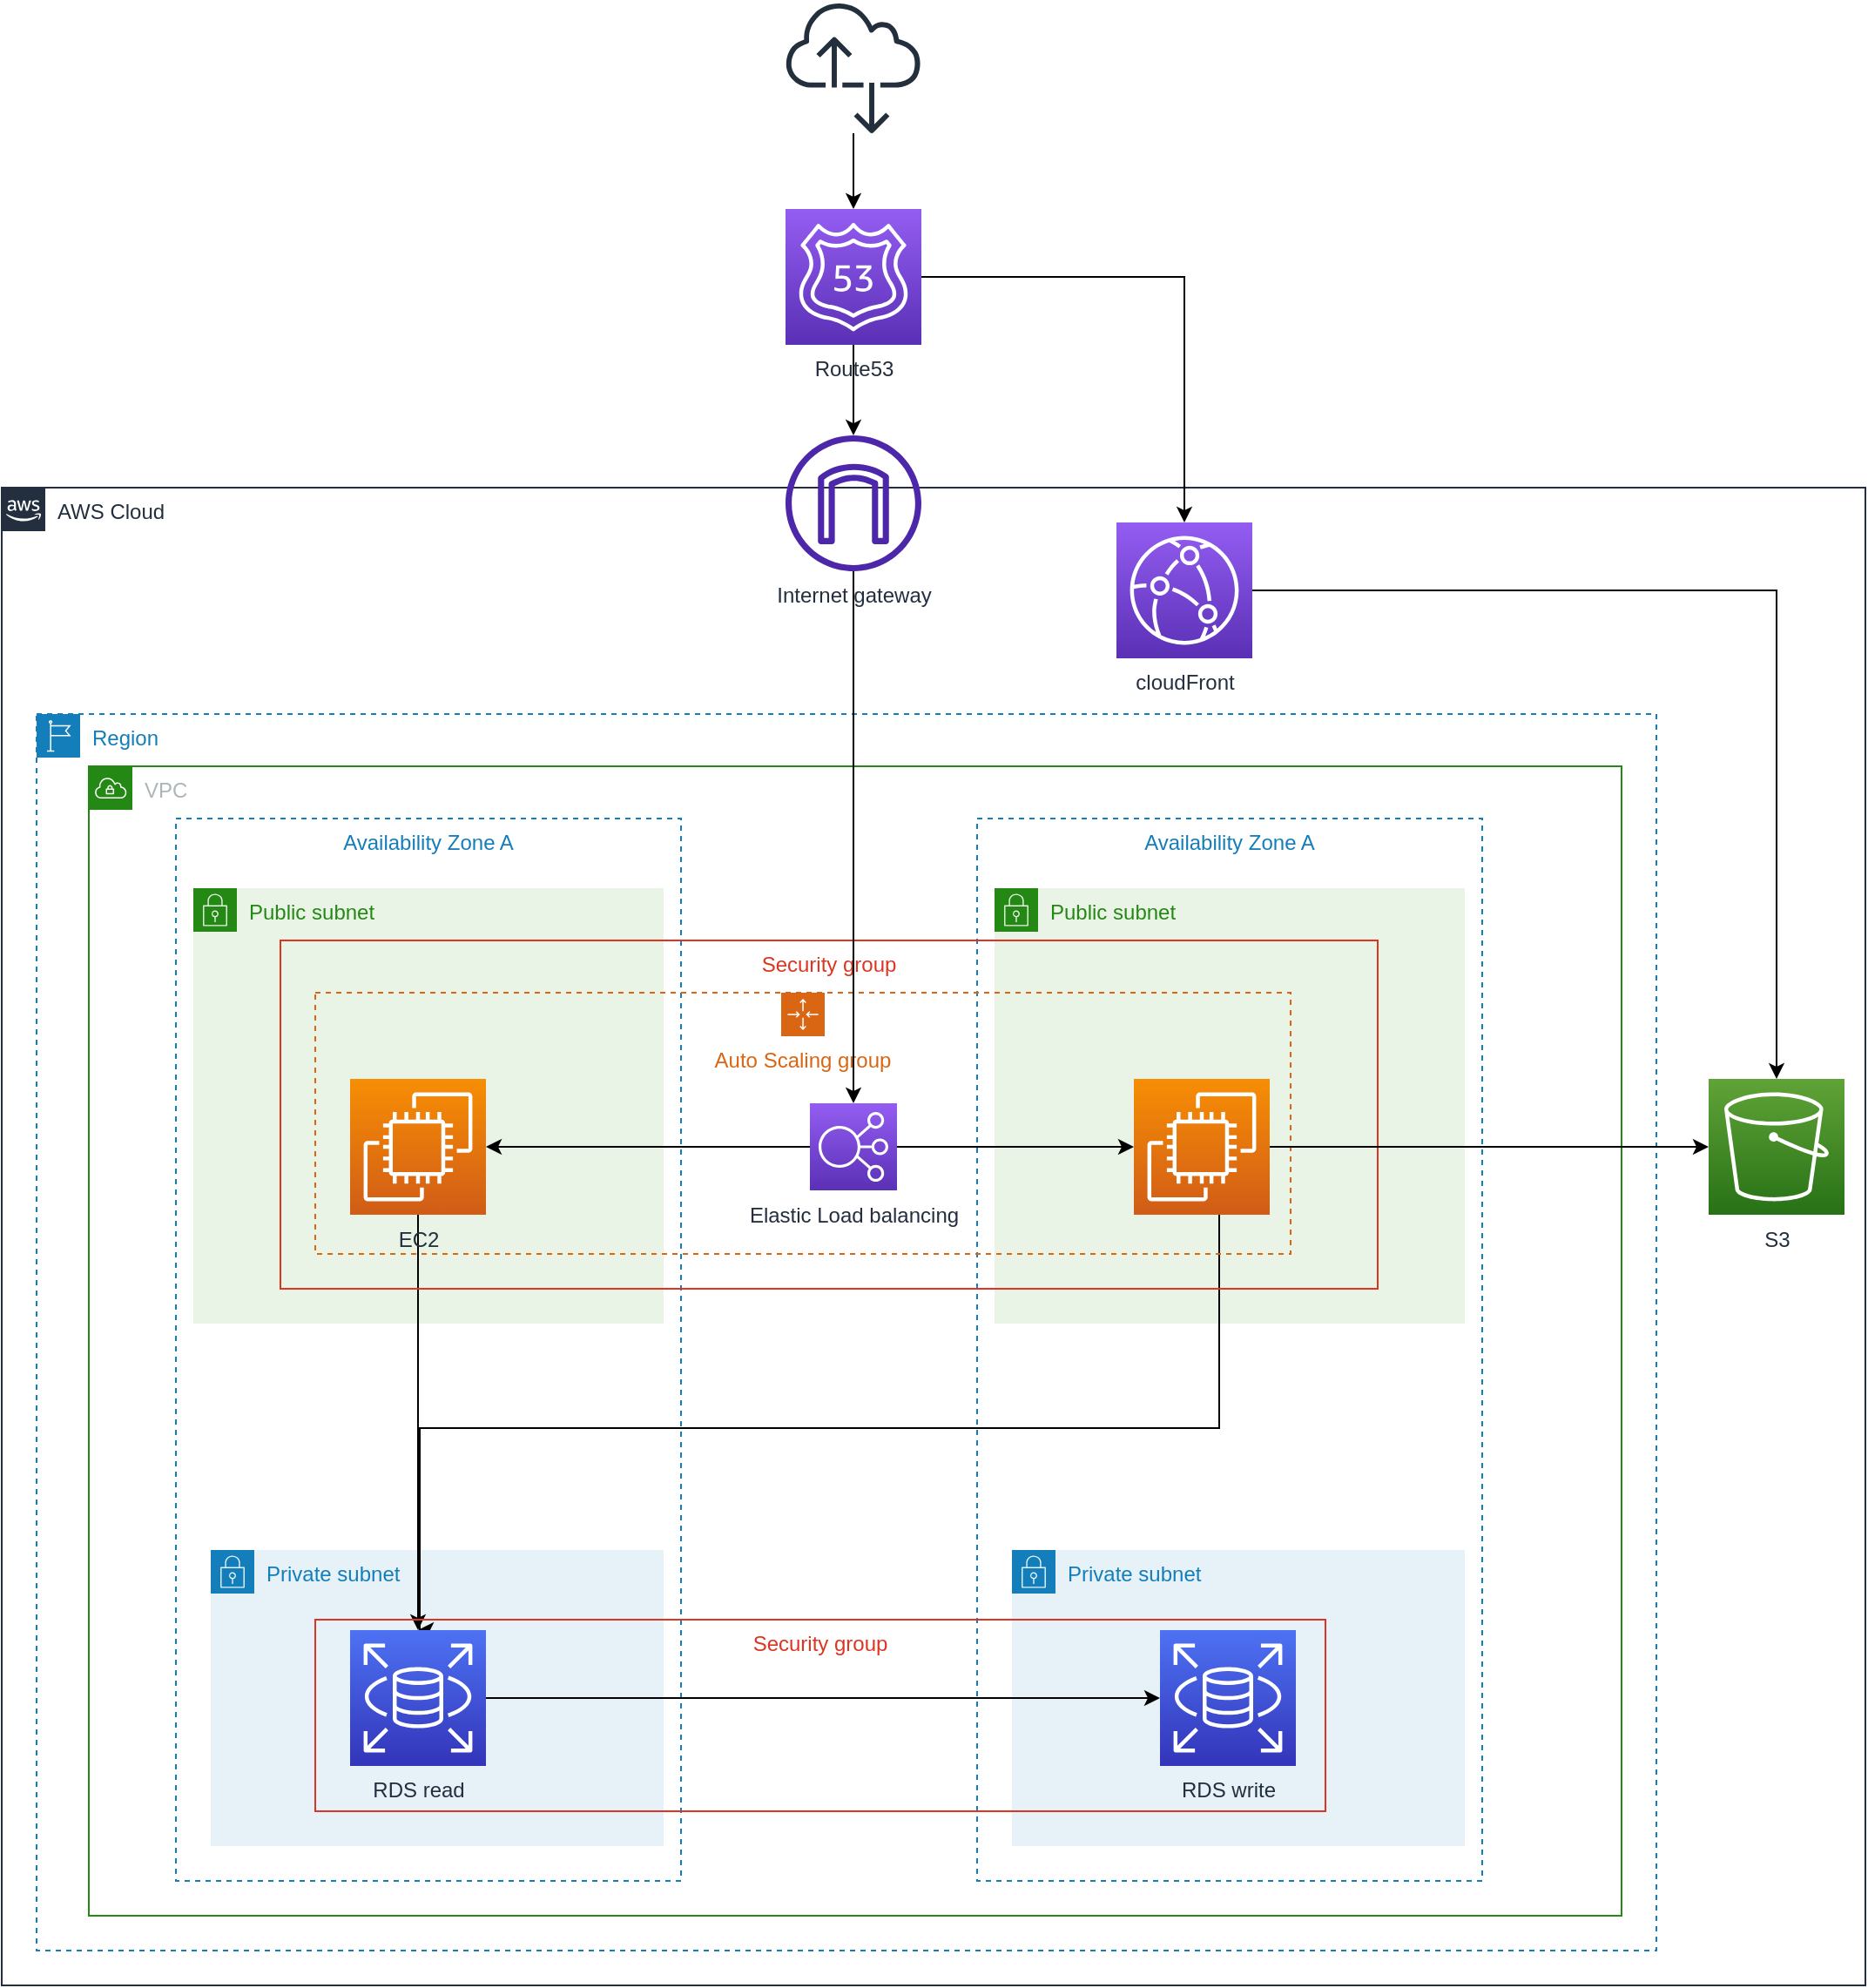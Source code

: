 <mxfile version="21.0.6" type="github" pages="3">
  <diagram id="44onkSL5FYg0nzkO9cVO" name="Page-1">
    <mxGraphModel dx="1114" dy="1754" grid="1" gridSize="10" guides="1" tooltips="1" connect="1" arrows="1" fold="1" page="1" pageScale="1" pageWidth="850" pageHeight="1100" math="0" shadow="0">
      <root>
        <mxCell id="0" />
        <mxCell id="1" parent="0" />
        <mxCell id="7fmFf8nUn-P5M9Ccj1X9-1" value="AWS Cloud" style="points=[[0,0],[0.25,0],[0.5,0],[0.75,0],[1,0],[1,0.25],[1,0.5],[1,0.75],[1,1],[0.75,1],[0.5,1],[0.25,1],[0,1],[0,0.75],[0,0.5],[0,0.25]];outlineConnect=0;gradientColor=none;html=1;whiteSpace=wrap;fontSize=12;fontStyle=0;container=1;pointerEvents=0;collapsible=0;recursiveResize=0;shape=mxgraph.aws4.group;grIcon=mxgraph.aws4.group_aws_cloud_alt;strokeColor=#232F3E;fillColor=none;verticalAlign=top;align=left;spacingLeft=30;fontColor=#232F3E;dashed=0;" parent="1" vertex="1">
          <mxGeometry x="40" y="-70" width="1070" height="860" as="geometry" />
        </mxCell>
        <mxCell id="7fmFf8nUn-P5M9Ccj1X9-4" value="Region" style="points=[[0,0],[0.25,0],[0.5,0],[0.75,0],[1,0],[1,0.25],[1,0.5],[1,0.75],[1,1],[0.75,1],[0.5,1],[0.25,1],[0,1],[0,0.75],[0,0.5],[0,0.25]];outlineConnect=0;gradientColor=none;html=1;whiteSpace=wrap;fontSize=12;fontStyle=0;container=1;pointerEvents=0;collapsible=0;recursiveResize=0;shape=mxgraph.aws4.group;grIcon=mxgraph.aws4.group_region;strokeColor=#147EBA;fillColor=none;verticalAlign=top;align=left;spacingLeft=30;fontColor=#147EBA;dashed=1;" parent="7fmFf8nUn-P5M9Ccj1X9-1" vertex="1">
          <mxGeometry x="20" y="130" width="930" height="710" as="geometry" />
        </mxCell>
        <mxCell id="7fmFf8nUn-P5M9Ccj1X9-7" value="VPC" style="points=[[0,0],[0.25,0],[0.5,0],[0.75,0],[1,0],[1,0.25],[1,0.5],[1,0.75],[1,1],[0.75,1],[0.5,1],[0.25,1],[0,1],[0,0.75],[0,0.5],[0,0.25]];outlineConnect=0;gradientColor=none;html=1;whiteSpace=wrap;fontSize=12;fontStyle=0;container=1;pointerEvents=0;collapsible=0;recursiveResize=0;shape=mxgraph.aws4.group;grIcon=mxgraph.aws4.group_vpc;strokeColor=#248814;fillColor=none;verticalAlign=top;align=left;spacingLeft=30;fontColor=#AAB7B8;dashed=0;" parent="7fmFf8nUn-P5M9Ccj1X9-4" vertex="1">
          <mxGeometry x="30" y="30" width="880" height="660" as="geometry" />
        </mxCell>
        <mxCell id="7fmFf8nUn-P5M9Ccj1X9-10" value="Availability Zone A" style="fillColor=none;strokeColor=#147EBA;dashed=1;verticalAlign=top;fontStyle=0;fontColor=#147EBA;" parent="7fmFf8nUn-P5M9Ccj1X9-7" vertex="1">
          <mxGeometry x="50" y="30" width="290" height="610" as="geometry" />
        </mxCell>
        <mxCell id="7fmFf8nUn-P5M9Ccj1X9-23" value="Public subnet" style="points=[[0,0],[0.25,0],[0.5,0],[0.75,0],[1,0],[1,0.25],[1,0.5],[1,0.75],[1,1],[0.75,1],[0.5,1],[0.25,1],[0,1],[0,0.75],[0,0.5],[0,0.25]];outlineConnect=0;gradientColor=none;html=1;whiteSpace=wrap;fontSize=12;fontStyle=0;container=1;pointerEvents=0;collapsible=0;recursiveResize=0;shape=mxgraph.aws4.group;grIcon=mxgraph.aws4.group_security_group;grStroke=0;strokeColor=#248814;fillColor=#E9F3E6;verticalAlign=top;align=left;spacingLeft=30;fontColor=#248814;dashed=0;" parent="7fmFf8nUn-P5M9Ccj1X9-7" vertex="1">
          <mxGeometry x="60" y="70" width="270" height="250" as="geometry" />
        </mxCell>
        <mxCell id="7fmFf8nUn-P5M9Ccj1X9-26" value="Private subnet" style="points=[[0,0],[0.25,0],[0.5,0],[0.75,0],[1,0],[1,0.25],[1,0.5],[1,0.75],[1,1],[0.75,1],[0.5,1],[0.25,1],[0,1],[0,0.75],[0,0.5],[0,0.25]];outlineConnect=0;gradientColor=none;html=1;whiteSpace=wrap;fontSize=12;fontStyle=0;container=1;pointerEvents=0;collapsible=0;recursiveResize=0;shape=mxgraph.aws4.group;grIcon=mxgraph.aws4.group_security_group;grStroke=0;strokeColor=#147EBA;fillColor=#E6F2F8;verticalAlign=top;align=left;spacingLeft=30;fontColor=#147EBA;dashed=0;" parent="7fmFf8nUn-P5M9Ccj1X9-7" vertex="1">
          <mxGeometry x="70" y="450" width="260" height="170" as="geometry" />
        </mxCell>
        <mxCell id="7fmFf8nUn-P5M9Ccj1X9-31" value="Availability Zone A" style="fillColor=none;strokeColor=#147EBA;dashed=1;verticalAlign=top;fontStyle=0;fontColor=#147EBA;" parent="7fmFf8nUn-P5M9Ccj1X9-7" vertex="1">
          <mxGeometry x="510" y="30" width="290" height="610" as="geometry" />
        </mxCell>
        <mxCell id="7fmFf8nUn-P5M9Ccj1X9-32" value="Public subnet" style="points=[[0,0],[0.25,0],[0.5,0],[0.75,0],[1,0],[1,0.25],[1,0.5],[1,0.75],[1,1],[0.75,1],[0.5,1],[0.25,1],[0,1],[0,0.75],[0,0.5],[0,0.25]];outlineConnect=0;gradientColor=none;html=1;whiteSpace=wrap;fontSize=12;fontStyle=0;container=1;pointerEvents=0;collapsible=0;recursiveResize=0;shape=mxgraph.aws4.group;grIcon=mxgraph.aws4.group_security_group;grStroke=0;strokeColor=#248814;fillColor=#E9F3E6;verticalAlign=top;align=left;spacingLeft=30;fontColor=#248814;dashed=0;" parent="7fmFf8nUn-P5M9Ccj1X9-7" vertex="1">
          <mxGeometry x="520" y="70" width="270" height="250" as="geometry" />
        </mxCell>
        <mxCell id="7fmFf8nUn-P5M9Ccj1X9-34" value="Private subnet" style="points=[[0,0],[0.25,0],[0.5,0],[0.75,0],[1,0],[1,0.25],[1,0.5],[1,0.75],[1,1],[0.75,1],[0.5,1],[0.25,1],[0,1],[0,0.75],[0,0.5],[0,0.25]];outlineConnect=0;gradientColor=none;html=1;whiteSpace=wrap;fontSize=12;fontStyle=0;container=1;pointerEvents=0;collapsible=0;recursiveResize=0;shape=mxgraph.aws4.group;grIcon=mxgraph.aws4.group_security_group;grStroke=0;strokeColor=#147EBA;fillColor=#E6F2F8;verticalAlign=top;align=left;spacingLeft=30;fontColor=#147EBA;dashed=0;" parent="7fmFf8nUn-P5M9Ccj1X9-7" vertex="1">
          <mxGeometry x="530" y="450" width="260" height="170" as="geometry" />
        </mxCell>
        <mxCell id="7fmFf8nUn-P5M9Ccj1X9-37" value="RDS write" style="sketch=0;points=[[0,0,0],[0.25,0,0],[0.5,0,0],[0.75,0,0],[1,0,0],[0,1,0],[0.25,1,0],[0.5,1,0],[0.75,1,0],[1,1,0],[0,0.25,0],[0,0.5,0],[0,0.75,0],[1,0.25,0],[1,0.5,0],[1,0.75,0]];outlineConnect=0;fontColor=#232F3E;gradientColor=#4D72F3;gradientDirection=north;fillColor=#3334B9;strokeColor=#ffffff;dashed=0;verticalLabelPosition=bottom;verticalAlign=top;align=center;html=1;fontSize=12;fontStyle=0;aspect=fixed;shape=mxgraph.aws4.resourceIcon;resIcon=mxgraph.aws4.rds;" parent="7fmFf8nUn-P5M9Ccj1X9-34" vertex="1">
          <mxGeometry x="85" y="46" width="78" height="78" as="geometry" />
        </mxCell>
        <mxCell id="7fmFf8nUn-P5M9Ccj1X9-44" style="edgeStyle=orthogonalEdgeStyle;rounded=0;orthogonalLoop=1;jettySize=auto;html=1;entryX=0.5;entryY=0;entryDx=0;entryDy=0;entryPerimeter=0;" parent="7fmFf8nUn-P5M9Ccj1X9-7" source="7fmFf8nUn-P5M9Ccj1X9-25" target="7fmFf8nUn-P5M9Ccj1X9-36" edge="1">
          <mxGeometry relative="1" as="geometry" />
        </mxCell>
        <mxCell id="7fmFf8nUn-P5M9Ccj1X9-46" style="edgeStyle=orthogonalEdgeStyle;rounded=0;orthogonalLoop=1;jettySize=auto;html=1;entryX=0;entryY=0.5;entryDx=0;entryDy=0;entryPerimeter=0;" parent="7fmFf8nUn-P5M9Ccj1X9-7" source="7fmFf8nUn-P5M9Ccj1X9-36" target="7fmFf8nUn-P5M9Ccj1X9-37" edge="1">
          <mxGeometry relative="1" as="geometry" />
        </mxCell>
        <mxCell id="7fmFf8nUn-P5M9Ccj1X9-49" style="edgeStyle=orthogonalEdgeStyle;rounded=0;orthogonalLoop=1;jettySize=auto;html=1;entryX=0.5;entryY=0;entryDx=0;entryDy=0;entryPerimeter=0;" parent="7fmFf8nUn-P5M9Ccj1X9-7" source="7fmFf8nUn-P5M9Ccj1X9-33" target="7fmFf8nUn-P5M9Ccj1X9-36" edge="1">
          <mxGeometry relative="1" as="geometry">
            <Array as="points">
              <mxPoint x="649" y="380" />
              <mxPoint x="190" y="380" />
              <mxPoint x="190" y="496" />
            </Array>
          </mxGeometry>
        </mxCell>
        <mxCell id="7fmFf8nUn-P5M9Ccj1X9-42" value="Auto Scaling group" style="points=[[0,0],[0.25,0],[0.5,0],[0.75,0],[1,0],[1,0.25],[1,0.5],[1,0.75],[1,1],[0.75,1],[0.5,1],[0.25,1],[0,1],[0,0.75],[0,0.5],[0,0.25]];outlineConnect=0;gradientColor=none;html=1;whiteSpace=wrap;fontSize=12;fontStyle=0;container=1;pointerEvents=0;collapsible=0;recursiveResize=0;shape=mxgraph.aws4.groupCenter;grIcon=mxgraph.aws4.group_auto_scaling_group;grStroke=1;strokeColor=#D86613;fillColor=none;verticalAlign=top;align=center;fontColor=#D86613;dashed=1;spacingTop=25;" parent="7fmFf8nUn-P5M9Ccj1X9-7" vertex="1">
          <mxGeometry x="130" y="130" width="560" height="150" as="geometry" />
        </mxCell>
        <mxCell id="7fmFf8nUn-P5M9Ccj1X9-54" value="Elastic Load balancing" style="sketch=0;points=[[0,0,0],[0.25,0,0],[0.5,0,0],[0.75,0,0],[1,0,0],[0,1,0],[0.25,1,0],[0.5,1,0],[0.75,1,0],[1,1,0],[0,0.25,0],[0,0.5,0],[0,0.75,0],[1,0.25,0],[1,0.5,0],[1,0.75,0]];outlineConnect=0;fontColor=#232F3E;gradientColor=#945DF2;gradientDirection=north;fillColor=#5A30B5;strokeColor=#ffffff;dashed=0;verticalLabelPosition=bottom;verticalAlign=top;align=center;html=1;fontSize=12;fontStyle=0;aspect=fixed;shape=mxgraph.aws4.resourceIcon;resIcon=mxgraph.aws4.elastic_load_balancing;" parent="7fmFf8nUn-P5M9Ccj1X9-42" vertex="1">
          <mxGeometry x="284" y="63.5" width="50" height="50" as="geometry" />
        </mxCell>
        <mxCell id="7fmFf8nUn-P5M9Ccj1X9-25" value="EC2" style="sketch=0;points=[[0,0,0],[0.25,0,0],[0.5,0,0],[0.75,0,0],[1,0,0],[0,1,0],[0.25,1,0],[0.5,1,0],[0.75,1,0],[1,1,0],[0,0.25,0],[0,0.5,0],[0,0.75,0],[1,0.25,0],[1,0.5,0],[1,0.75,0]];outlineConnect=0;fontColor=#232F3E;gradientColor=#F78E04;gradientDirection=north;fillColor=#D05C17;strokeColor=#ffffff;dashed=0;verticalLabelPosition=bottom;verticalAlign=top;align=center;html=1;fontSize=12;fontStyle=0;aspect=fixed;shape=mxgraph.aws4.resourceIcon;resIcon=mxgraph.aws4.ec2;" parent="7fmFf8nUn-P5M9Ccj1X9-42" vertex="1">
          <mxGeometry x="20" y="49.5" width="78" height="78" as="geometry" />
        </mxCell>
        <mxCell id="1zciZyRI1FGPK95_tYkb-5" style="edgeStyle=orthogonalEdgeStyle;rounded=0;orthogonalLoop=1;jettySize=auto;html=1;" parent="7fmFf8nUn-P5M9Ccj1X9-42" source="7fmFf8nUn-P5M9Ccj1X9-54" target="7fmFf8nUn-P5M9Ccj1X9-25" edge="1">
          <mxGeometry relative="1" as="geometry" />
        </mxCell>
        <mxCell id="7fmFf8nUn-P5M9Ccj1X9-33" value="" style="sketch=0;points=[[0,0,0],[0.25,0,0],[0.5,0,0],[0.75,0,0],[1,0,0],[0,1,0],[0.25,1,0],[0.5,1,0],[0.75,1,0],[1,1,0],[0,0.25,0],[0,0.5,0],[0,0.75,0],[1,0.25,0],[1,0.5,0],[1,0.75,0]];outlineConnect=0;fontColor=#232F3E;gradientColor=#F78E04;gradientDirection=north;fillColor=#D05C17;strokeColor=#ffffff;dashed=0;verticalLabelPosition=bottom;verticalAlign=top;align=center;html=1;fontSize=12;fontStyle=0;aspect=fixed;shape=mxgraph.aws4.resourceIcon;resIcon=mxgraph.aws4.ec2;" parent="7fmFf8nUn-P5M9Ccj1X9-42" vertex="1">
          <mxGeometry x="470" y="49.5" width="78" height="78" as="geometry" />
        </mxCell>
        <mxCell id="1zciZyRI1FGPK95_tYkb-6" value="" style="edgeStyle=orthogonalEdgeStyle;rounded=0;orthogonalLoop=1;jettySize=auto;html=1;entryX=0;entryY=0.5;entryDx=0;entryDy=0;entryPerimeter=0;" parent="7fmFf8nUn-P5M9Ccj1X9-42" source="7fmFf8nUn-P5M9Ccj1X9-54" target="7fmFf8nUn-P5M9Ccj1X9-33" edge="1">
          <mxGeometry relative="1" as="geometry" />
        </mxCell>
        <mxCell id="7fmFf8nUn-P5M9Ccj1X9-36" value="RDS read" style="sketch=0;points=[[0,0,0],[0.25,0,0],[0.5,0,0],[0.75,0,0],[1,0,0],[0,1,0],[0.25,1,0],[0.5,1,0],[0.75,1,0],[1,1,0],[0,0.25,0],[0,0.5,0],[0,0.75,0],[1,0.25,0],[1,0.5,0],[1,0.75,0]];outlineConnect=0;fontColor=#232F3E;gradientColor=#4D72F3;gradientDirection=north;fillColor=#3334B9;strokeColor=#ffffff;dashed=0;verticalLabelPosition=bottom;verticalAlign=top;align=center;html=1;fontSize=12;fontStyle=0;aspect=fixed;shape=mxgraph.aws4.resourceIcon;resIcon=mxgraph.aws4.rds;" parent="7fmFf8nUn-P5M9Ccj1X9-7" vertex="1">
          <mxGeometry x="150" y="496" width="78" height="78" as="geometry" />
        </mxCell>
        <mxCell id="7fmFf8nUn-P5M9Ccj1X9-50" value="Security group" style="fillColor=none;strokeColor=#DD3522;verticalAlign=top;fontStyle=0;fontColor=#DD3522;" parent="7fmFf8nUn-P5M9Ccj1X9-7" vertex="1">
          <mxGeometry x="130" y="490" width="580" height="110" as="geometry" />
        </mxCell>
        <mxCell id="7fmFf8nUn-P5M9Ccj1X9-43" value="Security group" style="fillColor=none;strokeColor=#DD3522;verticalAlign=top;fontStyle=0;fontColor=#DD3522;" parent="7fmFf8nUn-P5M9Ccj1X9-7" vertex="1">
          <mxGeometry x="110" y="100" width="630" height="200" as="geometry" />
        </mxCell>
        <mxCell id="7fmFf8nUn-P5M9Ccj1X9-15" value="S3" style="sketch=0;points=[[0,0,0],[0.25,0,0],[0.5,0,0],[0.75,0,0],[1,0,0],[0,1,0],[0.25,1,0],[0.5,1,0],[0.75,1,0],[1,1,0],[0,0.25,0],[0,0.5,0],[0,0.75,0],[1,0.25,0],[1,0.5,0],[1,0.75,0]];outlineConnect=0;fontColor=#232F3E;gradientColor=#60A337;gradientDirection=north;fillColor=#277116;strokeColor=#ffffff;dashed=0;verticalLabelPosition=bottom;verticalAlign=top;align=center;html=1;fontSize=12;fontStyle=0;aspect=fixed;shape=mxgraph.aws4.resourceIcon;resIcon=mxgraph.aws4.s3;" parent="7fmFf8nUn-P5M9Ccj1X9-1" vertex="1">
          <mxGeometry x="980" y="339.5" width="78" height="78" as="geometry" />
        </mxCell>
        <mxCell id="1zciZyRI1FGPK95_tYkb-15" style="edgeStyle=orthogonalEdgeStyle;rounded=0;orthogonalLoop=1;jettySize=auto;html=1;exitX=1;exitY=0.5;exitDx=0;exitDy=0;exitPerimeter=0;entryX=0.5;entryY=0;entryDx=0;entryDy=0;entryPerimeter=0;" parent="7fmFf8nUn-P5M9Ccj1X9-1" source="7fmFf8nUn-P5M9Ccj1X9-52" target="7fmFf8nUn-P5M9Ccj1X9-15" edge="1">
          <mxGeometry relative="1" as="geometry">
            <Array as="points">
              <mxPoint x="1019" y="59" />
            </Array>
          </mxGeometry>
        </mxCell>
        <mxCell id="7fmFf8nUn-P5M9Ccj1X9-52" value="cloudFront" style="sketch=0;points=[[0,0,0],[0.25,0,0],[0.5,0,0],[0.75,0,0],[1,0,0],[0,1,0],[0.25,1,0],[0.5,1,0],[0.75,1,0],[1,1,0],[0,0.25,0],[0,0.5,0],[0,0.75,0],[1,0.25,0],[1,0.5,0],[1,0.75,0]];outlineConnect=0;fontColor=#232F3E;gradientColor=#945DF2;gradientDirection=north;fillColor=#5A30B5;strokeColor=#ffffff;dashed=0;verticalLabelPosition=bottom;verticalAlign=top;align=center;html=1;fontSize=12;fontStyle=0;aspect=fixed;shape=mxgraph.aws4.resourceIcon;resIcon=mxgraph.aws4.cloudfront;" parent="7fmFf8nUn-P5M9Ccj1X9-1" vertex="1">
          <mxGeometry x="640" y="20" width="78" height="78" as="geometry" />
        </mxCell>
        <mxCell id="1zciZyRI1FGPK95_tYkb-12" style="edgeStyle=orthogonalEdgeStyle;rounded=0;orthogonalLoop=1;jettySize=auto;html=1;entryX=0;entryY=0.5;entryDx=0;entryDy=0;entryPerimeter=0;" parent="7fmFf8nUn-P5M9Ccj1X9-1" source="7fmFf8nUn-P5M9Ccj1X9-33" target="7fmFf8nUn-P5M9Ccj1X9-15" edge="1">
          <mxGeometry relative="1" as="geometry">
            <mxPoint x="770" y="378.5" as="targetPoint" />
          </mxGeometry>
        </mxCell>
        <mxCell id="1zciZyRI1FGPK95_tYkb-13" value="Internet gateway" style="sketch=0;outlineConnect=0;fontColor=#232F3E;gradientColor=none;fillColor=#4D27AA;strokeColor=none;dashed=0;verticalLabelPosition=bottom;verticalAlign=top;align=center;html=1;fontSize=12;fontStyle=0;aspect=fixed;pointerEvents=1;shape=mxgraph.aws4.internet_gateway;" parent="7fmFf8nUn-P5M9Ccj1X9-1" vertex="1">
          <mxGeometry x="450" y="-30" width="78" height="78" as="geometry" />
        </mxCell>
        <mxCell id="1zciZyRI1FGPK95_tYkb-14" style="edgeStyle=orthogonalEdgeStyle;rounded=0;orthogonalLoop=1;jettySize=auto;html=1;entryX=0.5;entryY=0;entryDx=0;entryDy=0;entryPerimeter=0;" parent="7fmFf8nUn-P5M9Ccj1X9-1" source="1zciZyRI1FGPK95_tYkb-13" target="7fmFf8nUn-P5M9Ccj1X9-54" edge="1">
          <mxGeometry relative="1" as="geometry" />
        </mxCell>
        <mxCell id="lv8amvYchqjhkHlGcHXj-2" style="edgeStyle=orthogonalEdgeStyle;rounded=0;orthogonalLoop=1;jettySize=auto;html=1;entryX=0.5;entryY=0;entryDx=0;entryDy=0;entryPerimeter=0;" parent="1" source="1zciZyRI1FGPK95_tYkb-18" target="7fmFf8nUn-P5M9Ccj1X9-53" edge="1">
          <mxGeometry relative="1" as="geometry" />
        </mxCell>
        <mxCell id="1zciZyRI1FGPK95_tYkb-18" value="" style="sketch=0;outlineConnect=0;fontColor=#232F3E;gradientColor=none;fillColor=#232F3D;strokeColor=none;dashed=0;verticalLabelPosition=bottom;verticalAlign=top;align=center;html=1;fontSize=12;fontStyle=0;aspect=fixed;pointerEvents=1;shape=mxgraph.aws4.internet_alt2;" parent="1" vertex="1">
          <mxGeometry x="490" y="-350" width="78" height="78" as="geometry" />
        </mxCell>
        <mxCell id="lv8amvYchqjhkHlGcHXj-1" style="edgeStyle=orthogonalEdgeStyle;rounded=0;orthogonalLoop=1;jettySize=auto;html=1;" parent="1" source="7fmFf8nUn-P5M9Ccj1X9-53" target="1zciZyRI1FGPK95_tYkb-13" edge="1">
          <mxGeometry relative="1" as="geometry" />
        </mxCell>
        <mxCell id="7fmFf8nUn-P5M9Ccj1X9-53" value="Route53" style="sketch=0;points=[[0,0,0],[0.25,0,0],[0.5,0,0],[0.75,0,0],[1,0,0],[0,1,0],[0.25,1,0],[0.5,1,0],[0.75,1,0],[1,1,0],[0,0.25,0],[0,0.5,0],[0,0.75,0],[1,0.25,0],[1,0.5,0],[1,0.75,0]];outlineConnect=0;fontColor=#232F3E;gradientColor=#945DF2;gradientDirection=north;fillColor=#5A30B5;strokeColor=#ffffff;dashed=0;verticalLabelPosition=bottom;verticalAlign=top;align=center;html=1;fontSize=12;fontStyle=0;aspect=fixed;shape=mxgraph.aws4.resourceIcon;resIcon=mxgraph.aws4.route_53;" parent="1" vertex="1">
          <mxGeometry x="490" y="-230" width="78" height="78" as="geometry" />
        </mxCell>
        <mxCell id="1zciZyRI1FGPK95_tYkb-16" style="edgeStyle=orthogonalEdgeStyle;rounded=0;orthogonalLoop=1;jettySize=auto;html=1;" parent="1" source="7fmFf8nUn-P5M9Ccj1X9-53" target="7fmFf8nUn-P5M9Ccj1X9-52" edge="1">
          <mxGeometry relative="1" as="geometry" />
        </mxCell>
      </root>
    </mxGraphModel>
  </diagram>
  <diagram name="Page-1.1" id="O2g4aMIVQ-a2cDl21bgI">
    <mxGraphModel dx="1114" dy="1754" grid="1" gridSize="10" guides="1" tooltips="1" connect="1" arrows="1" fold="1" page="1" pageScale="1" pageWidth="850" pageHeight="1100" math="0" shadow="0">
      <root>
        <mxCell id="FgF6z4lAKzjHLvLgfzS0-0" />
        <mxCell id="FgF6z4lAKzjHLvLgfzS0-1" parent="FgF6z4lAKzjHLvLgfzS0-0" />
        <mxCell id="FgF6z4lAKzjHLvLgfzS0-2" value="AWS Cloud" style="points=[[0,0],[0.25,0],[0.5,0],[0.75,0],[1,0],[1,0.25],[1,0.5],[1,0.75],[1,1],[0.75,1],[0.5,1],[0.25,1],[0,1],[0,0.75],[0,0.5],[0,0.25]];outlineConnect=0;gradientColor=none;html=1;whiteSpace=wrap;fontSize=12;fontStyle=0;container=1;pointerEvents=0;collapsible=0;recursiveResize=0;shape=mxgraph.aws4.group;grIcon=mxgraph.aws4.group_aws_cloud_alt;strokeColor=#232F3E;fillColor=none;verticalAlign=top;align=left;spacingLeft=30;fontColor=#232F3E;dashed=0;" parent="FgF6z4lAKzjHLvLgfzS0-1" vertex="1">
          <mxGeometry x="40" y="-70" width="1070" height="860" as="geometry" />
        </mxCell>
        <mxCell id="FgF6z4lAKzjHLvLgfzS0-3" value="Region" style="points=[[0,0],[0.25,0],[0.5,0],[0.75,0],[1,0],[1,0.25],[1,0.5],[1,0.75],[1,1],[0.75,1],[0.5,1],[0.25,1],[0,1],[0,0.75],[0,0.5],[0,0.25]];outlineConnect=0;gradientColor=none;html=1;whiteSpace=wrap;fontSize=12;fontStyle=0;container=1;pointerEvents=0;collapsible=0;recursiveResize=0;shape=mxgraph.aws4.group;grIcon=mxgraph.aws4.group_region;strokeColor=#147EBA;fillColor=none;verticalAlign=top;align=left;spacingLeft=30;fontColor=#147EBA;dashed=1;" parent="FgF6z4lAKzjHLvLgfzS0-2" vertex="1">
          <mxGeometry x="20" y="130" width="930" height="710" as="geometry" />
        </mxCell>
        <mxCell id="FgF6z4lAKzjHLvLgfzS0-4" value="VPC" style="points=[[0,0],[0.25,0],[0.5,0],[0.75,0],[1,0],[1,0.25],[1,0.5],[1,0.75],[1,1],[0.75,1],[0.5,1],[0.25,1],[0,1],[0,0.75],[0,0.5],[0,0.25]];outlineConnect=0;gradientColor=none;html=1;whiteSpace=wrap;fontSize=12;fontStyle=0;container=1;pointerEvents=0;collapsible=0;recursiveResize=0;shape=mxgraph.aws4.group;grIcon=mxgraph.aws4.group_vpc;strokeColor=#248814;fillColor=none;verticalAlign=top;align=left;spacingLeft=30;fontColor=#AAB7B8;dashed=0;" parent="FgF6z4lAKzjHLvLgfzS0-3" vertex="1">
          <mxGeometry x="30" y="30" width="880" height="660" as="geometry" />
        </mxCell>
        <mxCell id="FgF6z4lAKzjHLvLgfzS0-5" value="Availability Zone A" style="fillColor=none;strokeColor=#147EBA;dashed=1;verticalAlign=top;fontStyle=0;fontColor=#147EBA;" parent="FgF6z4lAKzjHLvLgfzS0-4" vertex="1">
          <mxGeometry x="50" y="30" width="290" height="610" as="geometry" />
        </mxCell>
        <mxCell id="FgF6z4lAKzjHLvLgfzS0-6" value="Public subnet" style="points=[[0,0],[0.25,0],[0.5,0],[0.75,0],[1,0],[1,0.25],[1,0.5],[1,0.75],[1,1],[0.75,1],[0.5,1],[0.25,1],[0,1],[0,0.75],[0,0.5],[0,0.25]];outlineConnect=0;gradientColor=none;html=1;whiteSpace=wrap;fontSize=12;fontStyle=0;container=1;pointerEvents=0;collapsible=0;recursiveResize=0;shape=mxgraph.aws4.group;grIcon=mxgraph.aws4.group_security_group;grStroke=0;strokeColor=#248814;fillColor=#E9F3E6;verticalAlign=top;align=left;spacingLeft=30;fontColor=#248814;dashed=0;" parent="FgF6z4lAKzjHLvLgfzS0-4" vertex="1">
          <mxGeometry x="60" y="70" width="270" height="250" as="geometry" />
        </mxCell>
        <mxCell id="FgF6z4lAKzjHLvLgfzS0-7" value="Private subnet" style="points=[[0,0],[0.25,0],[0.5,0],[0.75,0],[1,0],[1,0.25],[1,0.5],[1,0.75],[1,1],[0.75,1],[0.5,1],[0.25,1],[0,1],[0,0.75],[0,0.5],[0,0.25]];outlineConnect=0;gradientColor=none;html=1;whiteSpace=wrap;fontSize=12;fontStyle=0;container=1;pointerEvents=0;collapsible=0;recursiveResize=0;shape=mxgraph.aws4.group;grIcon=mxgraph.aws4.group_security_group;grStroke=0;strokeColor=#147EBA;fillColor=#E6F2F8;verticalAlign=top;align=left;spacingLeft=30;fontColor=#147EBA;dashed=0;" parent="FgF6z4lAKzjHLvLgfzS0-4" vertex="1">
          <mxGeometry x="70" y="450" width="260" height="170" as="geometry" />
        </mxCell>
        <mxCell id="FgF6z4lAKzjHLvLgfzS0-8" value="Availability Zone A" style="fillColor=none;strokeColor=#147EBA;dashed=1;verticalAlign=top;fontStyle=0;fontColor=#147EBA;" parent="FgF6z4lAKzjHLvLgfzS0-4" vertex="1">
          <mxGeometry x="510" y="30" width="290" height="610" as="geometry" />
        </mxCell>
        <mxCell id="FgF6z4lAKzjHLvLgfzS0-9" value="Public subnet" style="points=[[0,0],[0.25,0],[0.5,0],[0.75,0],[1,0],[1,0.25],[1,0.5],[1,0.75],[1,1],[0.75,1],[0.5,1],[0.25,1],[0,1],[0,0.75],[0,0.5],[0,0.25]];outlineConnect=0;gradientColor=none;html=1;whiteSpace=wrap;fontSize=12;fontStyle=0;container=1;pointerEvents=0;collapsible=0;recursiveResize=0;shape=mxgraph.aws4.group;grIcon=mxgraph.aws4.group_security_group;grStroke=0;strokeColor=#248814;fillColor=#E9F3E6;verticalAlign=top;align=left;spacingLeft=30;fontColor=#248814;dashed=0;" parent="FgF6z4lAKzjHLvLgfzS0-4" vertex="1">
          <mxGeometry x="520" y="70" width="270" height="250" as="geometry" />
        </mxCell>
        <mxCell id="FgF6z4lAKzjHLvLgfzS0-10" value="Private subnet" style="points=[[0,0],[0.25,0],[0.5,0],[0.75,0],[1,0],[1,0.25],[1,0.5],[1,0.75],[1,1],[0.75,1],[0.5,1],[0.25,1],[0,1],[0,0.75],[0,0.5],[0,0.25]];outlineConnect=0;gradientColor=none;html=1;whiteSpace=wrap;fontSize=12;fontStyle=0;container=1;pointerEvents=0;collapsible=0;recursiveResize=0;shape=mxgraph.aws4.group;grIcon=mxgraph.aws4.group_security_group;grStroke=0;strokeColor=#147EBA;fillColor=#E6F2F8;verticalAlign=top;align=left;spacingLeft=30;fontColor=#147EBA;dashed=0;" parent="FgF6z4lAKzjHLvLgfzS0-4" vertex="1">
          <mxGeometry x="530" y="450" width="260" height="170" as="geometry" />
        </mxCell>
        <mxCell id="FgF6z4lAKzjHLvLgfzS0-11" value="RDS write" style="sketch=0;points=[[0,0,0],[0.25,0,0],[0.5,0,0],[0.75,0,0],[1,0,0],[0,1,0],[0.25,1,0],[0.5,1,0],[0.75,1,0],[1,1,0],[0,0.25,0],[0,0.5,0],[0,0.75,0],[1,0.25,0],[1,0.5,0],[1,0.75,0]];outlineConnect=0;fontColor=#232F3E;gradientColor=#4D72F3;gradientDirection=north;fillColor=#3334B9;strokeColor=#ffffff;dashed=0;verticalLabelPosition=bottom;verticalAlign=top;align=center;html=1;fontSize=12;fontStyle=0;aspect=fixed;shape=mxgraph.aws4.resourceIcon;resIcon=mxgraph.aws4.rds;" parent="FgF6z4lAKzjHLvLgfzS0-10" vertex="1">
          <mxGeometry x="85" y="46" width="78" height="78" as="geometry" />
        </mxCell>
        <mxCell id="FgF6z4lAKzjHLvLgfzS0-12" style="edgeStyle=orthogonalEdgeStyle;rounded=0;orthogonalLoop=1;jettySize=auto;html=1;entryX=0.5;entryY=0;entryDx=0;entryDy=0;entryPerimeter=0;" parent="FgF6z4lAKzjHLvLgfzS0-4" source="FgF6z4lAKzjHLvLgfzS0-17" target="FgF6z4lAKzjHLvLgfzS0-21" edge="1">
          <mxGeometry relative="1" as="geometry" />
        </mxCell>
        <mxCell id="FgF6z4lAKzjHLvLgfzS0-13" style="edgeStyle=orthogonalEdgeStyle;rounded=0;orthogonalLoop=1;jettySize=auto;html=1;entryX=0;entryY=0.5;entryDx=0;entryDy=0;entryPerimeter=0;" parent="FgF6z4lAKzjHLvLgfzS0-4" source="FgF6z4lAKzjHLvLgfzS0-21" target="FgF6z4lAKzjHLvLgfzS0-11" edge="1">
          <mxGeometry relative="1" as="geometry" />
        </mxCell>
        <mxCell id="FgF6z4lAKzjHLvLgfzS0-14" style="edgeStyle=orthogonalEdgeStyle;rounded=0;orthogonalLoop=1;jettySize=auto;html=1;entryX=0.5;entryY=0;entryDx=0;entryDy=0;entryPerimeter=0;" parent="FgF6z4lAKzjHLvLgfzS0-4" source="FgF6z4lAKzjHLvLgfzS0-19" target="FgF6z4lAKzjHLvLgfzS0-21" edge="1">
          <mxGeometry relative="1" as="geometry">
            <Array as="points">
              <mxPoint x="649" y="380" />
              <mxPoint x="190" y="380" />
              <mxPoint x="190" y="496" />
            </Array>
          </mxGeometry>
        </mxCell>
        <mxCell id="FgF6z4lAKzjHLvLgfzS0-15" value="Auto Scaling group" style="points=[[0,0],[0.25,0],[0.5,0],[0.75,0],[1,0],[1,0.25],[1,0.5],[1,0.75],[1,1],[0.75,1],[0.5,1],[0.25,1],[0,1],[0,0.75],[0,0.5],[0,0.25]];outlineConnect=0;gradientColor=none;html=1;whiteSpace=wrap;fontSize=12;fontStyle=0;container=1;pointerEvents=0;collapsible=0;recursiveResize=0;shape=mxgraph.aws4.groupCenter;grIcon=mxgraph.aws4.group_auto_scaling_group;grStroke=1;strokeColor=#D86613;fillColor=none;verticalAlign=top;align=center;fontColor=#D86613;dashed=1;spacingTop=25;" parent="FgF6z4lAKzjHLvLgfzS0-4" vertex="1">
          <mxGeometry x="130" y="130" width="560" height="150" as="geometry" />
        </mxCell>
        <mxCell id="FgF6z4lAKzjHLvLgfzS0-16" value="Elastic Load balancing" style="sketch=0;points=[[0,0,0],[0.25,0,0],[0.5,0,0],[0.75,0,0],[1,0,0],[0,1,0],[0.25,1,0],[0.5,1,0],[0.75,1,0],[1,1,0],[0,0.25,0],[0,0.5,0],[0,0.75,0],[1,0.25,0],[1,0.5,0],[1,0.75,0]];outlineConnect=0;fontColor=#232F3E;gradientColor=#945DF2;gradientDirection=north;fillColor=#5A30B5;strokeColor=#ffffff;dashed=0;verticalLabelPosition=bottom;verticalAlign=top;align=center;html=1;fontSize=12;fontStyle=0;aspect=fixed;shape=mxgraph.aws4.resourceIcon;resIcon=mxgraph.aws4.elastic_load_balancing;" parent="FgF6z4lAKzjHLvLgfzS0-15" vertex="1">
          <mxGeometry x="284" y="63.5" width="50" height="50" as="geometry" />
        </mxCell>
        <mxCell id="FgF6z4lAKzjHLvLgfzS0-17" value="EC2" style="sketch=0;points=[[0,0,0],[0.25,0,0],[0.5,0,0],[0.75,0,0],[1,0,0],[0,1,0],[0.25,1,0],[0.5,1,0],[0.75,1,0],[1,1,0],[0,0.25,0],[0,0.5,0],[0,0.75,0],[1,0.25,0],[1,0.5,0],[1,0.75,0]];outlineConnect=0;fontColor=#232F3E;gradientColor=#F78E04;gradientDirection=north;fillColor=#D05C17;strokeColor=#ffffff;dashed=0;verticalLabelPosition=bottom;verticalAlign=top;align=center;html=1;fontSize=12;fontStyle=0;aspect=fixed;shape=mxgraph.aws4.resourceIcon;resIcon=mxgraph.aws4.ec2;" parent="FgF6z4lAKzjHLvLgfzS0-15" vertex="1">
          <mxGeometry x="20" y="49.5" width="78" height="78" as="geometry" />
        </mxCell>
        <mxCell id="FgF6z4lAKzjHLvLgfzS0-18" style="edgeStyle=orthogonalEdgeStyle;rounded=0;orthogonalLoop=1;jettySize=auto;html=1;" parent="FgF6z4lAKzjHLvLgfzS0-15" source="FgF6z4lAKzjHLvLgfzS0-16" target="FgF6z4lAKzjHLvLgfzS0-17" edge="1">
          <mxGeometry relative="1" as="geometry" />
        </mxCell>
        <mxCell id="FgF6z4lAKzjHLvLgfzS0-19" value="" style="sketch=0;points=[[0,0,0],[0.25,0,0],[0.5,0,0],[0.75,0,0],[1,0,0],[0,1,0],[0.25,1,0],[0.5,1,0],[0.75,1,0],[1,1,0],[0,0.25,0],[0,0.5,0],[0,0.75,0],[1,0.25,0],[1,0.5,0],[1,0.75,0]];outlineConnect=0;fontColor=#232F3E;gradientColor=#F78E04;gradientDirection=north;fillColor=#D05C17;strokeColor=#ffffff;dashed=0;verticalLabelPosition=bottom;verticalAlign=top;align=center;html=1;fontSize=12;fontStyle=0;aspect=fixed;shape=mxgraph.aws4.resourceIcon;resIcon=mxgraph.aws4.ec2;" parent="FgF6z4lAKzjHLvLgfzS0-15" vertex="1">
          <mxGeometry x="470" y="49.5" width="78" height="78" as="geometry" />
        </mxCell>
        <mxCell id="FgF6z4lAKzjHLvLgfzS0-20" value="" style="edgeStyle=orthogonalEdgeStyle;rounded=0;orthogonalLoop=1;jettySize=auto;html=1;entryX=0;entryY=0.5;entryDx=0;entryDy=0;entryPerimeter=0;" parent="FgF6z4lAKzjHLvLgfzS0-15" source="FgF6z4lAKzjHLvLgfzS0-16" target="FgF6z4lAKzjHLvLgfzS0-19" edge="1">
          <mxGeometry relative="1" as="geometry" />
        </mxCell>
        <mxCell id="FgF6z4lAKzjHLvLgfzS0-21" value="RDS read" style="sketch=0;points=[[0,0,0],[0.25,0,0],[0.5,0,0],[0.75,0,0],[1,0,0],[0,1,0],[0.25,1,0],[0.5,1,0],[0.75,1,0],[1,1,0],[0,0.25,0],[0,0.5,0],[0,0.75,0],[1,0.25,0],[1,0.5,0],[1,0.75,0]];outlineConnect=0;fontColor=#232F3E;gradientColor=#4D72F3;gradientDirection=north;fillColor=#3334B9;strokeColor=#ffffff;dashed=0;verticalLabelPosition=bottom;verticalAlign=top;align=center;html=1;fontSize=12;fontStyle=0;aspect=fixed;shape=mxgraph.aws4.resourceIcon;resIcon=mxgraph.aws4.rds;" parent="FgF6z4lAKzjHLvLgfzS0-4" vertex="1">
          <mxGeometry x="150" y="496" width="78" height="78" as="geometry" />
        </mxCell>
        <mxCell id="FgF6z4lAKzjHLvLgfzS0-22" style="edgeStyle=orthogonalEdgeStyle;rounded=0;orthogonalLoop=1;jettySize=auto;html=1;" parent="FgF6z4lAKzjHLvLgfzS0-4" source="FgF6z4lAKzjHLvLgfzS0-19" target="FgF6z4lAKzjHLvLgfzS0-29" edge="1">
          <mxGeometry relative="1" as="geometry" />
        </mxCell>
        <mxCell id="FgF6z4lAKzjHLvLgfzS0-23" style="edgeStyle=orthogonalEdgeStyle;rounded=0;orthogonalLoop=1;jettySize=auto;html=1;entryX=0.5;entryY=0;entryDx=0;entryDy=0;entryPerimeter=0;" parent="FgF6z4lAKzjHLvLgfzS0-4" source="FgF6z4lAKzjHLvLgfzS0-24" target="FgF6z4lAKzjHLvLgfzS0-16" edge="1">
          <mxGeometry relative="1" as="geometry" />
        </mxCell>
        <mxCell id="FgF6z4lAKzjHLvLgfzS0-24" value="Internet gateway" style="sketch=0;outlineConnect=0;fontColor=#232F3E;gradientColor=none;fillColor=#4D27AA;strokeColor=none;dashed=0;verticalLabelPosition=bottom;verticalAlign=top;align=center;html=1;fontSize=12;fontStyle=0;aspect=fixed;pointerEvents=1;shape=mxgraph.aws4.internet_gateway;" parent="FgF6z4lAKzjHLvLgfzS0-4" vertex="1">
          <mxGeometry x="400" y="-40" width="78" height="78" as="geometry" />
        </mxCell>
        <mxCell id="FgF6z4lAKzjHLvLgfzS0-25" value="Security group" style="fillColor=none;strokeColor=#DD3522;verticalAlign=top;fontStyle=0;fontColor=#DD3522;" parent="FgF6z4lAKzjHLvLgfzS0-4" vertex="1">
          <mxGeometry x="130" y="490" width="580" height="110" as="geometry" />
        </mxCell>
        <mxCell id="FgF6z4lAKzjHLvLgfzS0-26" value="Security group" style="fillColor=none;strokeColor=#DD3522;verticalAlign=top;fontStyle=0;fontColor=#DD3522;" parent="FgF6z4lAKzjHLvLgfzS0-4" vertex="1">
          <mxGeometry x="110" y="100" width="590" height="200" as="geometry" />
        </mxCell>
        <mxCell id="FgF6z4lAKzjHLvLgfzS0-27" value="PriivateLink" style="sketch=0;points=[[0,0,0],[0.25,0,0],[0.5,0,0],[0.75,0,0],[1,0,0],[0,1,0],[0.25,1,0],[0.5,1,0],[0.75,1,0],[1,1,0],[0,0.25,0],[0,0.5,0],[0,0.75,0],[1,0.25,0],[1,0.5,0],[1,0.75,0]];outlineConnect=0;fontColor=#232F3E;gradientColor=#945DF2;gradientDirection=north;fillColor=#5A30B5;strokeColor=#ffffff;dashed=0;verticalLabelPosition=bottom;verticalAlign=top;align=center;html=1;fontSize=12;fontStyle=0;aspect=fixed;shape=mxgraph.aws4.resourceIcon;resIcon=mxgraph.aws4.vpc_privatelink;" parent="FgF6z4lAKzjHLvLgfzS0-4" vertex="1">
          <mxGeometry x="820" y="190.5" width="56" height="56" as="geometry" />
        </mxCell>
        <mxCell id="FgF6z4lAKzjHLvLgfzS0-28" style="edgeStyle=orthogonalEdgeStyle;rounded=0;orthogonalLoop=1;jettySize=auto;html=1;entryX=0;entryY=0.5;entryDx=0;entryDy=0;entryPerimeter=0;" parent="FgF6z4lAKzjHLvLgfzS0-4" source="FgF6z4lAKzjHLvLgfzS0-29" target="FgF6z4lAKzjHLvLgfzS0-27" edge="1">
          <mxGeometry relative="1" as="geometry" />
        </mxCell>
        <mxCell id="FgF6z4lAKzjHLvLgfzS0-29" value="S3 VPC&lt;br&gt;Endpoint" style="sketch=0;outlineConnect=0;fontColor=#232F3E;gradientColor=none;fillColor=#4D27AA;strokeColor=none;dashed=0;verticalLabelPosition=bottom;verticalAlign=top;align=center;html=1;fontSize=12;fontStyle=0;aspect=fixed;pointerEvents=1;shape=mxgraph.aws4.endpoint;" parent="FgF6z4lAKzjHLvLgfzS0-4" vertex="1">
          <mxGeometry x="720" y="183.5" width="70" height="70" as="geometry" />
        </mxCell>
        <mxCell id="FgF6z4lAKzjHLvLgfzS0-30" value="ENI" style="sketch=0;outlineConnect=0;fontColor=#232F3E;gradientColor=none;fillColor=#4D27AA;strokeColor=none;dashed=0;verticalLabelPosition=bottom;verticalAlign=top;align=center;html=1;fontSize=12;fontStyle=0;aspect=fixed;pointerEvents=1;shape=mxgraph.aws4.elastic_network_interface;" parent="FgF6z4lAKzjHLvLgfzS0-4" vertex="1">
          <mxGeometry x="760" y="130" width="30" height="30" as="geometry" />
        </mxCell>
        <mxCell id="FgF6z4lAKzjHLvLgfzS0-31" value="S3" style="sketch=0;points=[[0,0,0],[0.25,0,0],[0.5,0,0],[0.75,0,0],[1,0,0],[0,1,0],[0.25,1,0],[0.5,1,0],[0.75,1,0],[1,1,0],[0,0.25,0],[0,0.5,0],[0,0.75,0],[1,0.25,0],[1,0.5,0],[1,0.75,0]];outlineConnect=0;fontColor=#232F3E;gradientColor=#60A337;gradientDirection=north;fillColor=#277116;strokeColor=#ffffff;dashed=0;verticalLabelPosition=bottom;verticalAlign=top;align=center;html=1;fontSize=12;fontStyle=0;aspect=fixed;shape=mxgraph.aws4.resourceIcon;resIcon=mxgraph.aws4.s3;" parent="FgF6z4lAKzjHLvLgfzS0-2" vertex="1">
          <mxGeometry x="980" y="339.5" width="78" height="78" as="geometry" />
        </mxCell>
        <mxCell id="FgF6z4lAKzjHLvLgfzS0-32" style="edgeStyle=orthogonalEdgeStyle;rounded=0;orthogonalLoop=1;jettySize=auto;html=1;exitX=0.5;exitY=1;exitDx=0;exitDy=0;exitPerimeter=0;entryX=0.5;entryY=0;entryDx=0;entryDy=0;entryPerimeter=0;" parent="FgF6z4lAKzjHLvLgfzS0-2" source="FgF6z4lAKzjHLvLgfzS0-33" target="FgF6z4lAKzjHLvLgfzS0-31" edge="1">
          <mxGeometry relative="1" as="geometry">
            <Array as="points">
              <mxPoint x="1019" y="210" />
              <mxPoint x="1019" y="210" />
            </Array>
          </mxGeometry>
        </mxCell>
        <mxCell id="FgF6z4lAKzjHLvLgfzS0-33" value="cloudFront" style="sketch=0;points=[[0,0,0],[0.25,0,0],[0.5,0,0],[0.75,0,0],[1,0,0],[0,1,0],[0.25,1,0],[0.5,1,0],[0.75,1,0],[1,1,0],[0,0.25,0],[0,0.5,0],[0,0.75,0],[1,0.25,0],[1,0.5,0],[1,0.75,0]];outlineConnect=0;fontColor=#232F3E;gradientColor=#945DF2;gradientDirection=north;fillColor=#5A30B5;strokeColor=#ffffff;dashed=0;verticalLabelPosition=bottom;verticalAlign=top;align=center;html=1;fontSize=12;fontStyle=0;aspect=fixed;shape=mxgraph.aws4.resourceIcon;resIcon=mxgraph.aws4.cloudfront;" parent="FgF6z4lAKzjHLvLgfzS0-2" vertex="1">
          <mxGeometry x="980" y="10" width="78" height="78" as="geometry" />
        </mxCell>
        <mxCell id="FgF6z4lAKzjHLvLgfzS0-34" style="edgeStyle=orthogonalEdgeStyle;rounded=0;orthogonalLoop=1;jettySize=auto;html=1;" parent="FgF6z4lAKzjHLvLgfzS0-2" source="FgF6z4lAKzjHLvLgfzS0-35" target="FgF6z4lAKzjHLvLgfzS0-33" edge="1">
          <mxGeometry relative="1" as="geometry" />
        </mxCell>
        <mxCell id="FgF6z4lAKzjHLvLgfzS0-35" value="Route53" style="sketch=0;points=[[0,0,0],[0.25,0,0],[0.5,0,0],[0.75,0,0],[1,0,0],[0,1,0],[0.25,1,0],[0.5,1,0],[0.75,1,0],[1,1,0],[0,0.25,0],[0,0.5,0],[0,0.75,0],[1,0.25,0],[1,0.5,0],[1,0.75,0]];outlineConnect=0;fontColor=#232F3E;gradientColor=#945DF2;gradientDirection=north;fillColor=#5A30B5;strokeColor=#ffffff;dashed=0;verticalLabelPosition=bottom;verticalAlign=top;align=center;html=1;fontSize=12;fontStyle=0;aspect=fixed;shape=mxgraph.aws4.resourceIcon;resIcon=mxgraph.aws4.route_53;" parent="FgF6z4lAKzjHLvLgfzS0-2" vertex="1">
          <mxGeometry x="450" y="10" width="78" height="78" as="geometry" />
        </mxCell>
        <mxCell id="FgF6z4lAKzjHLvLgfzS0-36" value="" style="edgeStyle=orthogonalEdgeStyle;html=1;endArrow=openThin;elbow=vertical;startArrow=openThin;startFill=0;endFill=0;strokeColor=#545B64;rounded=0;entryX=0.5;entryY=1;entryDx=0;entryDy=0;entryPerimeter=0;" parent="FgF6z4lAKzjHLvLgfzS0-2" source="FgF6z4lAKzjHLvLgfzS0-24" target="FgF6z4lAKzjHLvLgfzS0-35" edge="1">
          <mxGeometry width="100" relative="1" as="geometry">
            <mxPoint x="530" y="190" as="sourcePoint" />
            <mxPoint x="630" y="190" as="targetPoint" />
          </mxGeometry>
        </mxCell>
        <mxCell id="FgF6z4lAKzjHLvLgfzS0-37" style="edgeStyle=orthogonalEdgeStyle;rounded=0;orthogonalLoop=1;jettySize=auto;html=1;entryX=0;entryY=0.5;entryDx=0;entryDy=0;entryPerimeter=0;" parent="FgF6z4lAKzjHLvLgfzS0-2" source="FgF6z4lAKzjHLvLgfzS0-27" target="FgF6z4lAKzjHLvLgfzS0-31" edge="1">
          <mxGeometry relative="1" as="geometry" />
        </mxCell>
        <mxCell id="FgF6z4lAKzjHLvLgfzS0-38" value="" style="sketch=0;outlineConnect=0;fontColor=#232F3E;gradientColor=none;fillColor=#232F3D;strokeColor=none;dashed=0;verticalLabelPosition=bottom;verticalAlign=top;align=center;html=1;fontSize=12;fontStyle=0;aspect=fixed;pointerEvents=1;shape=mxgraph.aws4.internet_alt2;" parent="FgF6z4lAKzjHLvLgfzS0-1" vertex="1">
          <mxGeometry x="490" y="-200" width="78" height="78" as="geometry" />
        </mxCell>
        <mxCell id="FgF6z4lAKzjHLvLgfzS0-39" value="" style="edgeStyle=orthogonalEdgeStyle;html=1;endArrow=openThin;elbow=vertical;startArrow=openThin;startFill=0;endFill=0;strokeColor=#545B64;rounded=0;exitX=0.5;exitY=0;exitDx=0;exitDy=0;exitPerimeter=0;" parent="FgF6z4lAKzjHLvLgfzS0-1" source="FgF6z4lAKzjHLvLgfzS0-35" target="FgF6z4lAKzjHLvLgfzS0-38" edge="1">
          <mxGeometry width="100" relative="1" as="geometry">
            <mxPoint x="549" y="60" as="sourcePoint" />
            <mxPoint x="549" y="18" as="targetPoint" />
          </mxGeometry>
        </mxCell>
      </root>
    </mxGraphModel>
  </diagram>
  <diagram name="Page-1.2" id="izXINeaONk080_30QXn1">
    <mxGraphModel dx="2025" dy="2289" grid="1" gridSize="10" guides="1" tooltips="1" connect="1" arrows="1" fold="1" page="1" pageScale="1" pageWidth="850" pageHeight="1100" math="0" shadow="0">
      <root>
        <mxCell id="V6Dldq5Sm9NarkbS-p89-0" />
        <mxCell id="V6Dldq5Sm9NarkbS-p89-1" parent="V6Dldq5Sm9NarkbS-p89-0" />
        <mxCell id="V6Dldq5Sm9NarkbS-p89-2" value="AWS Cloud" style="points=[[0,0],[0.25,0],[0.5,0],[0.75,0],[1,0],[1,0.25],[1,0.5],[1,0.75],[1,1],[0.75,1],[0.5,1],[0.25,1],[0,1],[0,0.75],[0,0.5],[0,0.25]];outlineConnect=0;gradientColor=none;html=1;whiteSpace=wrap;fontSize=12;fontStyle=0;container=1;pointerEvents=0;collapsible=0;recursiveResize=0;shape=mxgraph.aws4.group;grIcon=mxgraph.aws4.group_aws_cloud_alt;strokeColor=#232F3E;fillColor=none;verticalAlign=top;align=left;spacingLeft=30;fontColor=#232F3E;dashed=0;" vertex="1" parent="V6Dldq5Sm9NarkbS-p89-1">
          <mxGeometry x="40" y="-70" width="1090" height="860" as="geometry" />
        </mxCell>
        <mxCell id="V6Dldq5Sm9NarkbS-p89-3" value="Region" style="points=[[0,0],[0.25,0],[0.5,0],[0.75,0],[1,0],[1,0.25],[1,0.5],[1,0.75],[1,1],[0.75,1],[0.5,1],[0.25,1],[0,1],[0,0.75],[0,0.5],[0,0.25]];outlineConnect=0;gradientColor=none;html=1;whiteSpace=wrap;fontSize=12;fontStyle=0;container=1;pointerEvents=0;collapsible=0;recursiveResize=0;shape=mxgraph.aws4.group;grIcon=mxgraph.aws4.group_region;strokeColor=#147EBA;fillColor=none;verticalAlign=top;align=left;spacingLeft=30;fontColor=#147EBA;dashed=1;" vertex="1" parent="V6Dldq5Sm9NarkbS-p89-2">
          <mxGeometry x="20" y="130" width="930" height="710" as="geometry" />
        </mxCell>
        <mxCell id="V6Dldq5Sm9NarkbS-p89-4" value="VPC" style="points=[[0,0],[0.25,0],[0.5,0],[0.75,0],[1,0],[1,0.25],[1,0.5],[1,0.75],[1,1],[0.75,1],[0.5,1],[0.25,1],[0,1],[0,0.75],[0,0.5],[0,0.25]];outlineConnect=0;gradientColor=none;html=1;whiteSpace=wrap;fontSize=12;fontStyle=0;container=1;pointerEvents=0;collapsible=0;recursiveResize=0;shape=mxgraph.aws4.group;grIcon=mxgraph.aws4.group_vpc;strokeColor=#248814;fillColor=none;verticalAlign=top;align=left;spacingLeft=30;fontColor=#AAB7B8;dashed=0;" vertex="1" parent="V6Dldq5Sm9NarkbS-p89-3">
          <mxGeometry x="30" y="30" width="880" height="660" as="geometry" />
        </mxCell>
        <mxCell id="V6Dldq5Sm9NarkbS-p89-5" value="Availability Zone A" style="fillColor=none;strokeColor=#147EBA;dashed=1;verticalAlign=top;fontStyle=0;fontColor=#147EBA;" vertex="1" parent="V6Dldq5Sm9NarkbS-p89-4">
          <mxGeometry x="50" y="30" width="290" height="320" as="geometry" />
        </mxCell>
        <mxCell id="V6Dldq5Sm9NarkbS-p89-6" value="Public subnet" style="points=[[0,0],[0.25,0],[0.5,0],[0.75,0],[1,0],[1,0.25],[1,0.5],[1,0.75],[1,1],[0.75,1],[0.5,1],[0.25,1],[0,1],[0,0.75],[0,0.5],[0,0.25]];outlineConnect=0;gradientColor=none;html=1;whiteSpace=wrap;fontSize=12;fontStyle=0;container=1;pointerEvents=0;collapsible=0;recursiveResize=0;shape=mxgraph.aws4.group;grIcon=mxgraph.aws4.group_security_group;grStroke=0;strokeColor=#248814;fillColor=#E9F3E6;verticalAlign=top;align=left;spacingLeft=30;fontColor=#248814;dashed=0;" vertex="1" parent="V6Dldq5Sm9NarkbS-p89-4">
          <mxGeometry x="60" y="70" width="270" height="250" as="geometry" />
        </mxCell>
        <mxCell id="V6Dldq5Sm9NarkbS-p89-7" value="Private subnet" style="points=[[0,0],[0.25,0],[0.5,0],[0.75,0],[1,0],[1,0.25],[1,0.5],[1,0.75],[1,1],[0.75,1],[0.5,1],[0.25,1],[0,1],[0,0.75],[0,0.5],[0,0.25]];outlineConnect=0;gradientColor=none;html=1;whiteSpace=wrap;fontSize=12;fontStyle=0;container=1;pointerEvents=0;collapsible=0;recursiveResize=0;shape=mxgraph.aws4.group;grIcon=mxgraph.aws4.group_security_group;grStroke=0;strokeColor=#147EBA;fillColor=#E6F2F8;verticalAlign=top;align=left;spacingLeft=30;fontColor=#147EBA;dashed=0;" vertex="1" parent="V6Dldq5Sm9NarkbS-p89-4">
          <mxGeometry x="280" y="420" width="260" height="190" as="geometry" />
        </mxCell>
        <mxCell id="V6Dldq5Sm9NarkbS-p89-8" value="Availability Zone B" style="fillColor=none;strokeColor=#147EBA;dashed=1;verticalAlign=top;fontStyle=0;fontColor=#147EBA;" vertex="1" parent="V6Dldq5Sm9NarkbS-p89-4">
          <mxGeometry x="510" y="30" width="290" height="320" as="geometry" />
        </mxCell>
        <mxCell id="V6Dldq5Sm9NarkbS-p89-9" value="Public subnet" style="points=[[0,0],[0.25,0],[0.5,0],[0.75,0],[1,0],[1,0.25],[1,0.5],[1,0.75],[1,1],[0.75,1],[0.5,1],[0.25,1],[0,1],[0,0.75],[0,0.5],[0,0.25]];outlineConnect=0;gradientColor=none;html=1;whiteSpace=wrap;fontSize=12;fontStyle=0;container=1;pointerEvents=0;collapsible=0;recursiveResize=0;shape=mxgraph.aws4.group;grIcon=mxgraph.aws4.group_security_group;grStroke=0;strokeColor=#248814;fillColor=#E9F3E6;verticalAlign=top;align=left;spacingLeft=30;fontColor=#248814;dashed=0;" vertex="1" parent="V6Dldq5Sm9NarkbS-p89-4">
          <mxGeometry x="520" y="70" width="270" height="250" as="geometry" />
        </mxCell>
        <mxCell id="V6Dldq5Sm9NarkbS-p89-15" value="Auto Scaling group" style="points=[[0,0],[0.25,0],[0.5,0],[0.75,0],[1,0],[1,0.25],[1,0.5],[1,0.75],[1,1],[0.75,1],[0.5,1],[0.25,1],[0,1],[0,0.75],[0,0.5],[0,0.25]];outlineConnect=0;gradientColor=none;html=1;whiteSpace=wrap;fontSize=12;fontStyle=0;container=1;pointerEvents=0;collapsible=0;recursiveResize=0;shape=mxgraph.aws4.groupCenter;grIcon=mxgraph.aws4.group_auto_scaling_group;grStroke=1;strokeColor=#D86613;fillColor=none;verticalAlign=top;align=center;fontColor=#D86613;dashed=1;spacingTop=25;" vertex="1" parent="V6Dldq5Sm9NarkbS-p89-4">
          <mxGeometry x="130" y="130" width="560" height="150" as="geometry" />
        </mxCell>
        <mxCell id="V6Dldq5Sm9NarkbS-p89-16" value="Elastic Load balancing" style="sketch=0;points=[[0,0,0],[0.25,0,0],[0.5,0,0],[0.75,0,0],[1,0,0],[0,1,0],[0.25,1,0],[0.5,1,0],[0.75,1,0],[1,1,0],[0,0.25,0],[0,0.5,0],[0,0.75,0],[1,0.25,0],[1,0.5,0],[1,0.75,0]];outlineConnect=0;fontColor=#232F3E;gradientColor=#945DF2;gradientDirection=north;fillColor=#5A30B5;strokeColor=#ffffff;dashed=0;verticalLabelPosition=bottom;verticalAlign=top;align=center;html=1;fontSize=12;fontStyle=0;aspect=fixed;shape=mxgraph.aws4.resourceIcon;resIcon=mxgraph.aws4.elastic_load_balancing;" vertex="1" parent="V6Dldq5Sm9NarkbS-p89-15">
          <mxGeometry x="284" y="63.5" width="50" height="50" as="geometry" />
        </mxCell>
        <mxCell id="V6Dldq5Sm9NarkbS-p89-17" value="EC2" style="sketch=0;points=[[0,0,0],[0.25,0,0],[0.5,0,0],[0.75,0,0],[1,0,0],[0,1,0],[0.25,1,0],[0.5,1,0],[0.75,1,0],[1,1,0],[0,0.25,0],[0,0.5,0],[0,0.75,0],[1,0.25,0],[1,0.5,0],[1,0.75,0]];outlineConnect=0;fontColor=#232F3E;gradientColor=#F78E04;gradientDirection=north;fillColor=#D05C17;strokeColor=#ffffff;dashed=0;verticalLabelPosition=bottom;verticalAlign=top;align=center;html=1;fontSize=12;fontStyle=0;aspect=fixed;shape=mxgraph.aws4.resourceIcon;resIcon=mxgraph.aws4.ec2;" vertex="1" parent="V6Dldq5Sm9NarkbS-p89-15">
          <mxGeometry x="20" y="49.5" width="78" height="78" as="geometry" />
        </mxCell>
        <mxCell id="V6Dldq5Sm9NarkbS-p89-18" style="edgeStyle=orthogonalEdgeStyle;rounded=0;orthogonalLoop=1;jettySize=auto;html=1;" edge="1" parent="V6Dldq5Sm9NarkbS-p89-15" source="V6Dldq5Sm9NarkbS-p89-16" target="V6Dldq5Sm9NarkbS-p89-17">
          <mxGeometry relative="1" as="geometry" />
        </mxCell>
        <mxCell id="V6Dldq5Sm9NarkbS-p89-19" value="" style="sketch=0;points=[[0,0,0],[0.25,0,0],[0.5,0,0],[0.75,0,0],[1,0,0],[0,1,0],[0.25,1,0],[0.5,1,0],[0.75,1,0],[1,1,0],[0,0.25,0],[0,0.5,0],[0,0.75,0],[1,0.25,0],[1,0.5,0],[1,0.75,0]];outlineConnect=0;fontColor=#232F3E;gradientColor=#F78E04;gradientDirection=north;fillColor=#D05C17;strokeColor=#ffffff;dashed=0;verticalLabelPosition=bottom;verticalAlign=top;align=center;html=1;fontSize=12;fontStyle=0;aspect=fixed;shape=mxgraph.aws4.resourceIcon;resIcon=mxgraph.aws4.ec2;" vertex="1" parent="V6Dldq5Sm9NarkbS-p89-15">
          <mxGeometry x="470" y="49.5" width="78" height="78" as="geometry" />
        </mxCell>
        <mxCell id="V6Dldq5Sm9NarkbS-p89-20" value="" style="edgeStyle=orthogonalEdgeStyle;rounded=0;orthogonalLoop=1;jettySize=auto;html=1;entryX=0;entryY=0.5;entryDx=0;entryDy=0;entryPerimeter=0;" edge="1" parent="V6Dldq5Sm9NarkbS-p89-15" source="V6Dldq5Sm9NarkbS-p89-16" target="V6Dldq5Sm9NarkbS-p89-19">
          <mxGeometry relative="1" as="geometry" />
        </mxCell>
        <mxCell id="V6Dldq5Sm9NarkbS-p89-21" value="RDS read" style="sketch=0;points=[[0,0,0],[0.25,0,0],[0.5,0,0],[0.75,0,0],[1,0,0],[0,1,0],[0.25,1,0],[0.5,1,0],[0.75,1,0],[1,1,0],[0,0.25,0],[0,0.5,0],[0,0.75,0],[1,0.25,0],[1,0.5,0],[1,0.75,0]];outlineConnect=0;fontColor=#232F3E;gradientColor=#4D72F3;gradientDirection=north;fillColor=#3334B9;strokeColor=#ffffff;dashed=0;verticalLabelPosition=bottom;verticalAlign=top;align=center;html=1;fontSize=12;fontStyle=0;aspect=fixed;shape=mxgraph.aws4.resourceIcon;resIcon=mxgraph.aws4.rds;" vertex="1" parent="V6Dldq5Sm9NarkbS-p89-4">
          <mxGeometry x="360" y="486" width="78" height="78" as="geometry" />
        </mxCell>
        <mxCell id="V6Dldq5Sm9NarkbS-p89-22" value="Security group" style="fillColor=none;strokeColor=#DD3522;verticalAlign=top;fontStyle=0;fontColor=#DD3522;" vertex="1" parent="V6Dldq5Sm9NarkbS-p89-4">
          <mxGeometry x="320" y="460" width="160" height="130" as="geometry" />
        </mxCell>
        <mxCell id="wN9GVxzq35vwtqPUa-78-1" style="edgeStyle=orthogonalEdgeStyle;rounded=0;orthogonalLoop=1;jettySize=auto;html=1;entryX=0;entryY=0.5;entryDx=0;entryDy=0;" edge="1" parent="V6Dldq5Sm9NarkbS-p89-4" source="V6Dldq5Sm9NarkbS-p89-17" target="V6Dldq5Sm9NarkbS-p89-22">
          <mxGeometry relative="1" as="geometry">
            <Array as="points">
              <mxPoint x="189" y="525" />
            </Array>
          </mxGeometry>
        </mxCell>
        <mxCell id="wN9GVxzq35vwtqPUa-78-2" style="edgeStyle=orthogonalEdgeStyle;rounded=0;orthogonalLoop=1;jettySize=auto;html=1;entryX=1;entryY=0.5;entryDx=0;entryDy=0;" edge="1" parent="V6Dldq5Sm9NarkbS-p89-4" source="V6Dldq5Sm9NarkbS-p89-19" target="V6Dldq5Sm9NarkbS-p89-22">
          <mxGeometry relative="1" as="geometry">
            <Array as="points">
              <mxPoint x="640" y="525" />
            </Array>
          </mxGeometry>
        </mxCell>
        <mxCell id="V6Dldq5Sm9NarkbS-p89-23" value="Security group" style="fillColor=none;strokeColor=#DD3522;verticalAlign=top;fontStyle=0;fontColor=#DD3522;" vertex="1" parent="V6Dldq5Sm9NarkbS-p89-4">
          <mxGeometry x="70" y="100" width="650" height="200" as="geometry" />
        </mxCell>
        <mxCell id="wN9GVxzq35vwtqPUa-78-3" value="Availability Zone" style="fillColor=none;strokeColor=#147EBA;dashed=1;verticalAlign=top;fontStyle=0;fontColor=#147EBA;" vertex="1" parent="V6Dldq5Sm9NarkbS-p89-4">
          <mxGeometry x="265" y="390" width="290" height="240" as="geometry" />
        </mxCell>
        <mxCell id="V6Dldq5Sm9NarkbS-p89-24" value="S3" style="sketch=0;points=[[0,0,0],[0.25,0,0],[0.5,0,0],[0.75,0,0],[1,0,0],[0,1,0],[0.25,1,0],[0.5,1,0],[0.75,1,0],[1,1,0],[0,0.25,0],[0,0.5,0],[0,0.75,0],[1,0.25,0],[1,0.5,0],[1,0.75,0]];outlineConnect=0;fontColor=#232F3E;gradientColor=#60A337;gradientDirection=north;fillColor=#277116;strokeColor=#ffffff;dashed=0;verticalLabelPosition=bottom;verticalAlign=top;align=center;html=1;fontSize=12;fontStyle=0;aspect=fixed;shape=mxgraph.aws4.resourceIcon;resIcon=mxgraph.aws4.s3;" vertex="1" parent="V6Dldq5Sm9NarkbS-p89-2">
          <mxGeometry x="990" y="339.5" width="78" height="78" as="geometry" />
        </mxCell>
        <mxCell id="V6Dldq5Sm9NarkbS-p89-25" style="edgeStyle=orthogonalEdgeStyle;rounded=0;orthogonalLoop=1;jettySize=auto;html=1;exitX=1;exitY=0.5;exitDx=0;exitDy=0;exitPerimeter=0;entryX=0.5;entryY=0;entryDx=0;entryDy=0;entryPerimeter=0;" edge="1" parent="V6Dldq5Sm9NarkbS-p89-2" source="V6Dldq5Sm9NarkbS-p89-26" target="V6Dldq5Sm9NarkbS-p89-24">
          <mxGeometry relative="1" as="geometry">
            <Array as="points">
              <mxPoint x="1030" y="59" />
              <mxPoint x="1030" y="339" />
            </Array>
          </mxGeometry>
        </mxCell>
        <mxCell id="V6Dldq5Sm9NarkbS-p89-26" value="cloudFront" style="sketch=0;points=[[0,0,0],[0.25,0,0],[0.5,0,0],[0.75,0,0],[1,0,0],[0,1,0],[0.25,1,0],[0.5,1,0],[0.75,1,0],[1,1,0],[0,0.25,0],[0,0.5,0],[0,0.75,0],[1,0.25,0],[1,0.5,0],[1,0.75,0]];outlineConnect=0;fontColor=#232F3E;gradientColor=#945DF2;gradientDirection=north;fillColor=#5A30B5;strokeColor=#ffffff;dashed=0;verticalLabelPosition=bottom;verticalAlign=top;align=center;html=1;fontSize=12;fontStyle=0;aspect=fixed;shape=mxgraph.aws4.resourceIcon;resIcon=mxgraph.aws4.cloudfront;" vertex="1" parent="V6Dldq5Sm9NarkbS-p89-2">
          <mxGeometry x="640" y="20" width="78" height="78" as="geometry" />
        </mxCell>
        <mxCell id="V6Dldq5Sm9NarkbS-p89-27" style="edgeStyle=orthogonalEdgeStyle;rounded=0;orthogonalLoop=1;jettySize=auto;html=1;entryX=0;entryY=0.5;entryDx=0;entryDy=0;entryPerimeter=0;" edge="1" parent="V6Dldq5Sm9NarkbS-p89-2" source="V6Dldq5Sm9NarkbS-p89-19" target="V6Dldq5Sm9NarkbS-p89-24">
          <mxGeometry relative="1" as="geometry">
            <mxPoint x="770" y="378.5" as="targetPoint" />
          </mxGeometry>
        </mxCell>
        <mxCell id="V6Dldq5Sm9NarkbS-p89-28" value="Internet gateway" style="sketch=0;outlineConnect=0;fontColor=#232F3E;gradientColor=none;fillColor=#4D27AA;strokeColor=none;dashed=0;verticalLabelPosition=bottom;verticalAlign=top;align=center;html=1;fontSize=12;fontStyle=0;aspect=fixed;pointerEvents=1;shape=mxgraph.aws4.internet_gateway;" vertex="1" parent="V6Dldq5Sm9NarkbS-p89-2">
          <mxGeometry x="450" y="-30" width="78" height="78" as="geometry" />
        </mxCell>
        <mxCell id="V6Dldq5Sm9NarkbS-p89-29" style="edgeStyle=orthogonalEdgeStyle;rounded=0;orthogonalLoop=1;jettySize=auto;html=1;entryX=0.5;entryY=0;entryDx=0;entryDy=0;entryPerimeter=0;" edge="1" parent="V6Dldq5Sm9NarkbS-p89-2" source="V6Dldq5Sm9NarkbS-p89-28" target="V6Dldq5Sm9NarkbS-p89-16">
          <mxGeometry relative="1" as="geometry" />
        </mxCell>
        <mxCell id="V6Dldq5Sm9NarkbS-p89-30" style="edgeStyle=orthogonalEdgeStyle;rounded=0;orthogonalLoop=1;jettySize=auto;html=1;entryX=0.5;entryY=0;entryDx=0;entryDy=0;entryPerimeter=0;" edge="1" parent="V6Dldq5Sm9NarkbS-p89-1" source="V6Dldq5Sm9NarkbS-p89-31" target="V6Dldq5Sm9NarkbS-p89-33">
          <mxGeometry relative="1" as="geometry" />
        </mxCell>
        <mxCell id="V6Dldq5Sm9NarkbS-p89-31" value="" style="sketch=0;outlineConnect=0;fontColor=#232F3E;gradientColor=none;fillColor=#232F3D;strokeColor=none;dashed=0;verticalLabelPosition=bottom;verticalAlign=top;align=center;html=1;fontSize=12;fontStyle=0;aspect=fixed;pointerEvents=1;shape=mxgraph.aws4.internet_alt2;" vertex="1" parent="V6Dldq5Sm9NarkbS-p89-1">
          <mxGeometry x="490" y="-350" width="78" height="78" as="geometry" />
        </mxCell>
        <mxCell id="V6Dldq5Sm9NarkbS-p89-32" style="edgeStyle=orthogonalEdgeStyle;rounded=0;orthogonalLoop=1;jettySize=auto;html=1;" edge="1" parent="V6Dldq5Sm9NarkbS-p89-1" source="V6Dldq5Sm9NarkbS-p89-33" target="V6Dldq5Sm9NarkbS-p89-28">
          <mxGeometry relative="1" as="geometry" />
        </mxCell>
        <mxCell id="V6Dldq5Sm9NarkbS-p89-33" value="Route53" style="sketch=0;points=[[0,0,0],[0.25,0,0],[0.5,0,0],[0.75,0,0],[1,0,0],[0,1,0],[0.25,1,0],[0.5,1,0],[0.75,1,0],[1,1,0],[0,0.25,0],[0,0.5,0],[0,0.75,0],[1,0.25,0],[1,0.5,0],[1,0.75,0]];outlineConnect=0;fontColor=#232F3E;gradientColor=#945DF2;gradientDirection=north;fillColor=#5A30B5;strokeColor=#ffffff;dashed=0;verticalLabelPosition=bottom;verticalAlign=top;align=center;html=1;fontSize=12;fontStyle=0;aspect=fixed;shape=mxgraph.aws4.resourceIcon;resIcon=mxgraph.aws4.route_53;" vertex="1" parent="V6Dldq5Sm9NarkbS-p89-1">
          <mxGeometry x="490" y="-230" width="78" height="78" as="geometry" />
        </mxCell>
        <mxCell id="V6Dldq5Sm9NarkbS-p89-34" style="edgeStyle=orthogonalEdgeStyle;rounded=0;orthogonalLoop=1;jettySize=auto;html=1;" edge="1" parent="V6Dldq5Sm9NarkbS-p89-1" source="V6Dldq5Sm9NarkbS-p89-33" target="V6Dldq5Sm9NarkbS-p89-26">
          <mxGeometry relative="1" as="geometry" />
        </mxCell>
      </root>
    </mxGraphModel>
  </diagram>
</mxfile>
